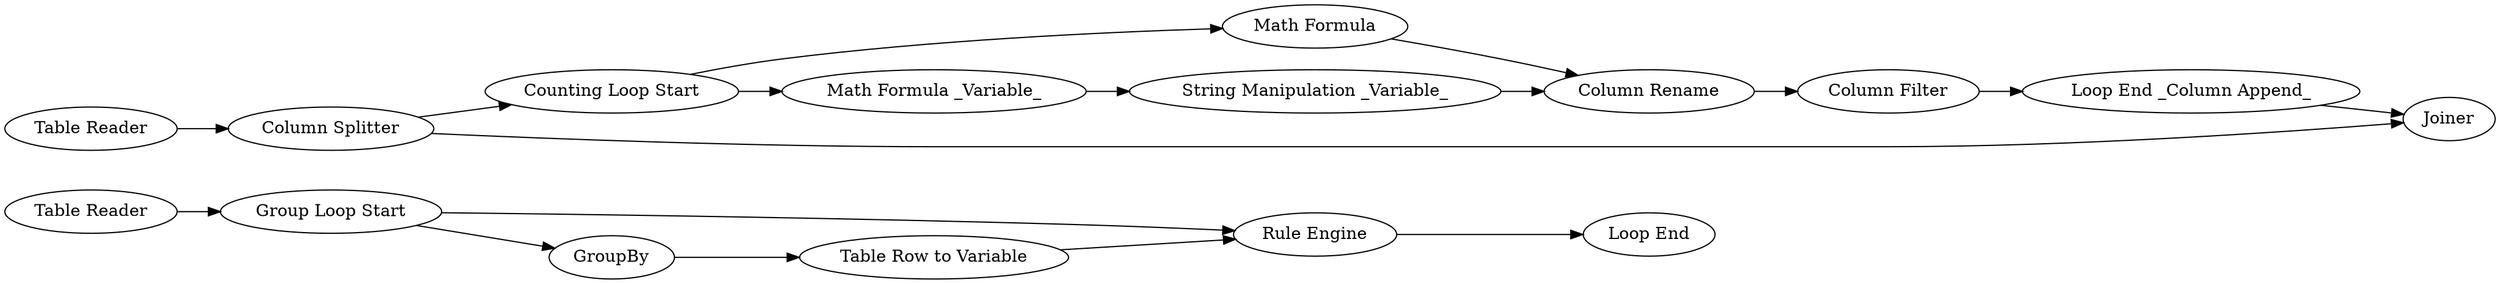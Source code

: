 digraph {
	10 -> 13
	2 -> 10
	34 -> 16
	34 -> 18
	16 -> 19
	30 -> 31
	30 -> 34
	18 -> 17
	17 -> 19
	21 -> 20
	13 -> 33
	19 -> 21
	26 -> 13
	11 -> 26
	10 -> 11
	27 -> 30
	20 -> 31
	16 [label="Math Formula"]
	27 [label="Table Reader"]
	13 [label="Rule Engine"]
	20 [label="Loop End _Column Append_"]
	34 [label="Counting Loop Start"]
	31 [label=Joiner]
	11 [label=GroupBy]
	26 [label="Table Row to Variable"]
	18 [label="Math Formula _Variable_"]
	21 [label="Column Filter"]
	33 [label="Loop End"]
	17 [label="String Manipulation _Variable_"]
	30 [label="Column Splitter"]
	2 [label="Table Reader"]
	10 [label="Group Loop Start"]
	19 [label="Column Rename"]
	rankdir=LR
}
